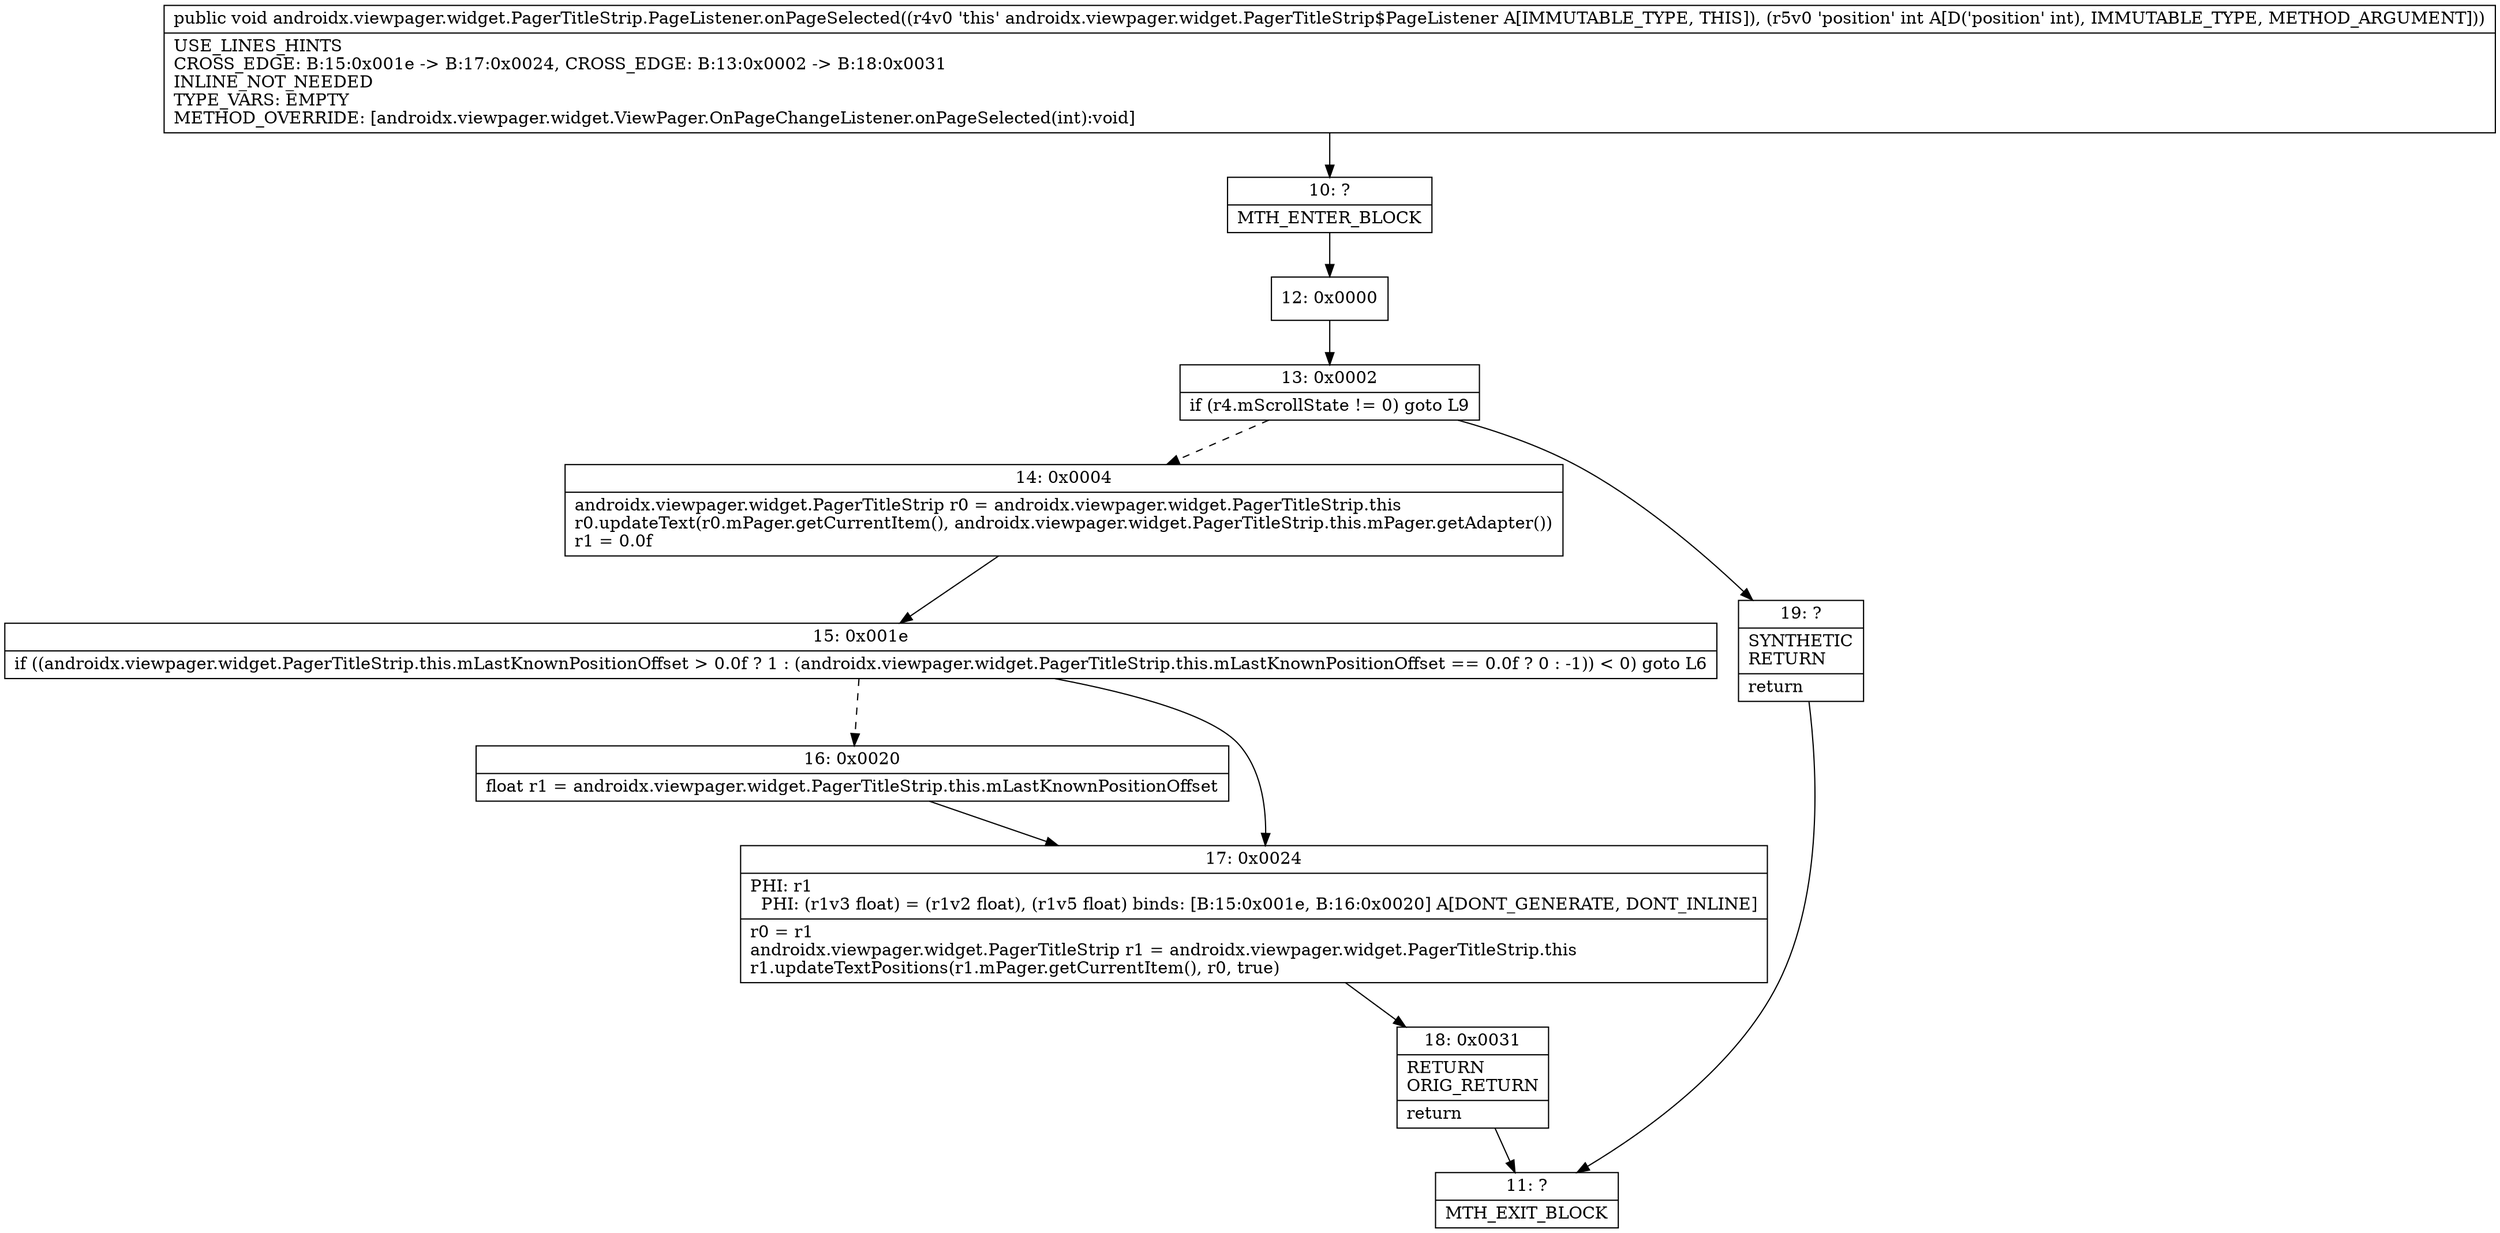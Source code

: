 digraph "CFG forandroidx.viewpager.widget.PagerTitleStrip.PageListener.onPageSelected(I)V" {
Node_10 [shape=record,label="{10\:\ ?|MTH_ENTER_BLOCK\l}"];
Node_12 [shape=record,label="{12\:\ 0x0000}"];
Node_13 [shape=record,label="{13\:\ 0x0002|if (r4.mScrollState != 0) goto L9\l}"];
Node_14 [shape=record,label="{14\:\ 0x0004|androidx.viewpager.widget.PagerTitleStrip r0 = androidx.viewpager.widget.PagerTitleStrip.this\lr0.updateText(r0.mPager.getCurrentItem(), androidx.viewpager.widget.PagerTitleStrip.this.mPager.getAdapter())\lr1 = 0.0f\l}"];
Node_15 [shape=record,label="{15\:\ 0x001e|if ((androidx.viewpager.widget.PagerTitleStrip.this.mLastKnownPositionOffset \> 0.0f ? 1 : (androidx.viewpager.widget.PagerTitleStrip.this.mLastKnownPositionOffset == 0.0f ? 0 : \-1)) \< 0) goto L6\l}"];
Node_16 [shape=record,label="{16\:\ 0x0020|float r1 = androidx.viewpager.widget.PagerTitleStrip.this.mLastKnownPositionOffset\l}"];
Node_17 [shape=record,label="{17\:\ 0x0024|PHI: r1 \l  PHI: (r1v3 float) = (r1v2 float), (r1v5 float) binds: [B:15:0x001e, B:16:0x0020] A[DONT_GENERATE, DONT_INLINE]\l|r0 = r1\landroidx.viewpager.widget.PagerTitleStrip r1 = androidx.viewpager.widget.PagerTitleStrip.this\lr1.updateTextPositions(r1.mPager.getCurrentItem(), r0, true)\l}"];
Node_18 [shape=record,label="{18\:\ 0x0031|RETURN\lORIG_RETURN\l|return\l}"];
Node_11 [shape=record,label="{11\:\ ?|MTH_EXIT_BLOCK\l}"];
Node_19 [shape=record,label="{19\:\ ?|SYNTHETIC\lRETURN\l|return\l}"];
MethodNode[shape=record,label="{public void androidx.viewpager.widget.PagerTitleStrip.PageListener.onPageSelected((r4v0 'this' androidx.viewpager.widget.PagerTitleStrip$PageListener A[IMMUTABLE_TYPE, THIS]), (r5v0 'position' int A[D('position' int), IMMUTABLE_TYPE, METHOD_ARGUMENT]))  | USE_LINES_HINTS\lCROSS_EDGE: B:15:0x001e \-\> B:17:0x0024, CROSS_EDGE: B:13:0x0002 \-\> B:18:0x0031\lINLINE_NOT_NEEDED\lTYPE_VARS: EMPTY\lMETHOD_OVERRIDE: [androidx.viewpager.widget.ViewPager.OnPageChangeListener.onPageSelected(int):void]\l}"];
MethodNode -> Node_10;Node_10 -> Node_12;
Node_12 -> Node_13;
Node_13 -> Node_14[style=dashed];
Node_13 -> Node_19;
Node_14 -> Node_15;
Node_15 -> Node_16[style=dashed];
Node_15 -> Node_17;
Node_16 -> Node_17;
Node_17 -> Node_18;
Node_18 -> Node_11;
Node_19 -> Node_11;
}

